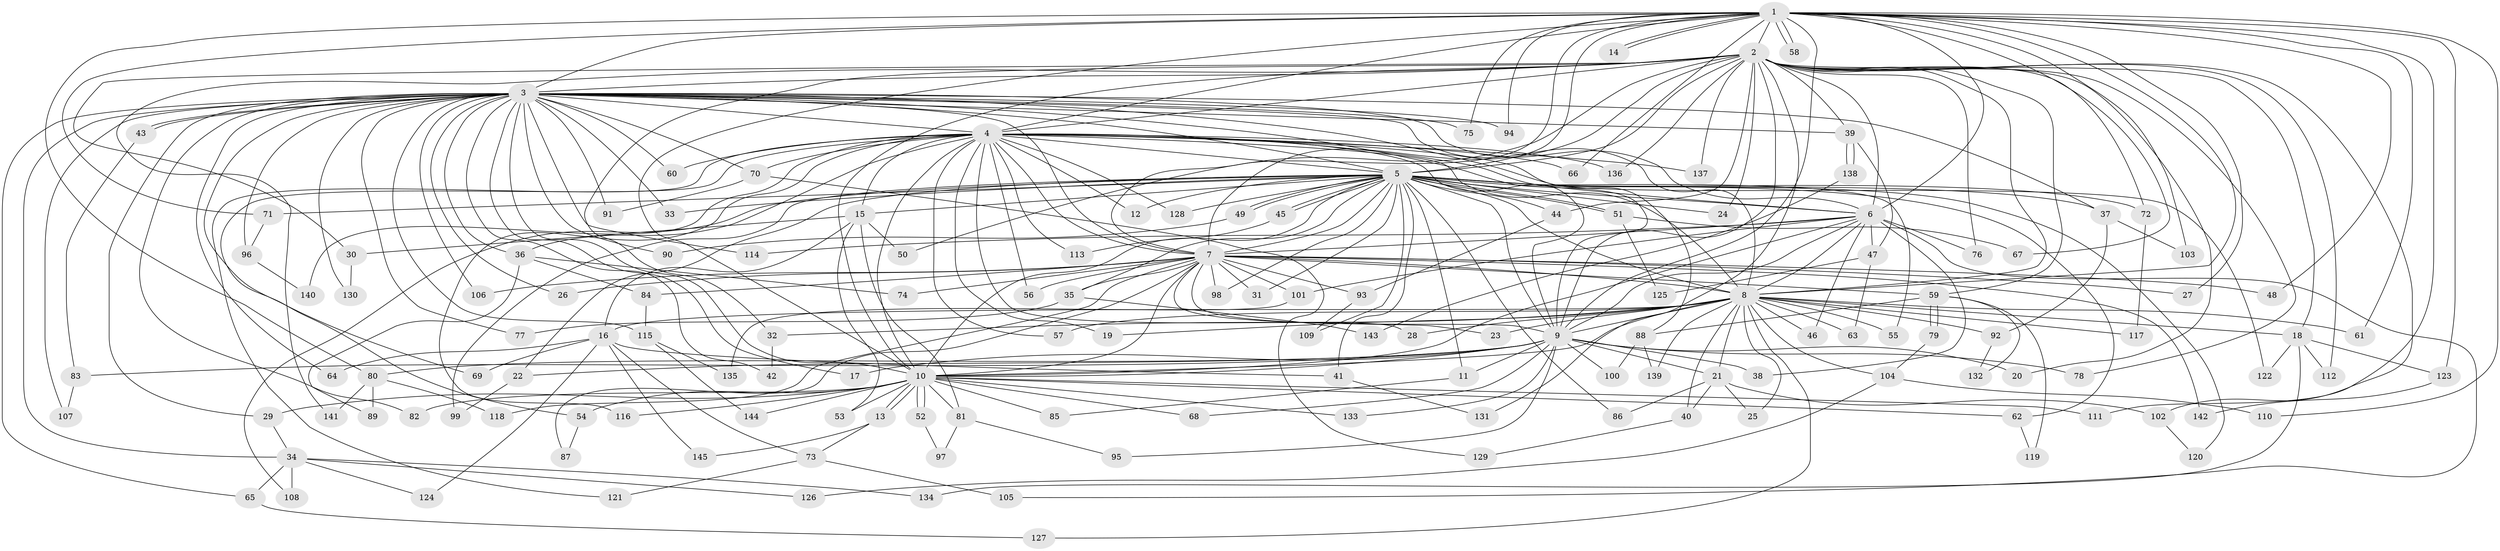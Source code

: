 // Generated by graph-tools (version 1.1) at 2025/01/03/09/25 03:01:33]
// undirected, 145 vertices, 315 edges
graph export_dot {
graph [start="1"]
  node [color=gray90,style=filled];
  1;
  2;
  3;
  4;
  5;
  6;
  7;
  8;
  9;
  10;
  11;
  12;
  13;
  14;
  15;
  16;
  17;
  18;
  19;
  20;
  21;
  22;
  23;
  24;
  25;
  26;
  27;
  28;
  29;
  30;
  31;
  32;
  33;
  34;
  35;
  36;
  37;
  38;
  39;
  40;
  41;
  42;
  43;
  44;
  45;
  46;
  47;
  48;
  49;
  50;
  51;
  52;
  53;
  54;
  55;
  56;
  57;
  58;
  59;
  60;
  61;
  62;
  63;
  64;
  65;
  66;
  67;
  68;
  69;
  70;
  71;
  72;
  73;
  74;
  75;
  76;
  77;
  78;
  79;
  80;
  81;
  82;
  83;
  84;
  85;
  86;
  87;
  88;
  89;
  90;
  91;
  92;
  93;
  94;
  95;
  96;
  97;
  98;
  99;
  100;
  101;
  102;
  103;
  104;
  105;
  106;
  107;
  108;
  109;
  110;
  111;
  112;
  113;
  114;
  115;
  116;
  117;
  118;
  119;
  120;
  121;
  122;
  123;
  124;
  125;
  126;
  127;
  128;
  129;
  130;
  131;
  132;
  133;
  134;
  135;
  136;
  137;
  138;
  139;
  140;
  141;
  142;
  143;
  144;
  145;
  1 -- 2;
  1 -- 3;
  1 -- 4;
  1 -- 5;
  1 -- 6;
  1 -- 7;
  1 -- 8;
  1 -- 9;
  1 -- 10;
  1 -- 14;
  1 -- 14;
  1 -- 27;
  1 -- 48;
  1 -- 58;
  1 -- 58;
  1 -- 61;
  1 -- 66;
  1 -- 67;
  1 -- 71;
  1 -- 75;
  1 -- 80;
  1 -- 94;
  1 -- 103;
  1 -- 110;
  1 -- 111;
  1 -- 123;
  2 -- 3;
  2 -- 4;
  2 -- 5;
  2 -- 6;
  2 -- 7;
  2 -- 8;
  2 -- 9;
  2 -- 10;
  2 -- 18;
  2 -- 20;
  2 -- 24;
  2 -- 30;
  2 -- 32;
  2 -- 39;
  2 -- 44;
  2 -- 50;
  2 -- 59;
  2 -- 72;
  2 -- 76;
  2 -- 78;
  2 -- 102;
  2 -- 112;
  2 -- 131;
  2 -- 136;
  2 -- 137;
  2 -- 141;
  3 -- 4;
  3 -- 5;
  3 -- 6;
  3 -- 7;
  3 -- 8;
  3 -- 9;
  3 -- 10;
  3 -- 17;
  3 -- 26;
  3 -- 29;
  3 -- 33;
  3 -- 34;
  3 -- 36;
  3 -- 37;
  3 -- 39;
  3 -- 42;
  3 -- 43;
  3 -- 43;
  3 -- 60;
  3 -- 64;
  3 -- 65;
  3 -- 69;
  3 -- 70;
  3 -- 75;
  3 -- 77;
  3 -- 82;
  3 -- 88;
  3 -- 90;
  3 -- 91;
  3 -- 94;
  3 -- 96;
  3 -- 106;
  3 -- 107;
  3 -- 114;
  3 -- 115;
  3 -- 130;
  4 -- 5;
  4 -- 6;
  4 -- 7;
  4 -- 8;
  4 -- 9;
  4 -- 10;
  4 -- 12;
  4 -- 15;
  4 -- 19;
  4 -- 28;
  4 -- 36;
  4 -- 54;
  4 -- 56;
  4 -- 57;
  4 -- 60;
  4 -- 66;
  4 -- 70;
  4 -- 113;
  4 -- 116;
  4 -- 121;
  4 -- 122;
  4 -- 128;
  4 -- 136;
  4 -- 137;
  4 -- 140;
  5 -- 6;
  5 -- 7;
  5 -- 8;
  5 -- 9;
  5 -- 10;
  5 -- 11;
  5 -- 12;
  5 -- 15;
  5 -- 22;
  5 -- 24;
  5 -- 31;
  5 -- 33;
  5 -- 35;
  5 -- 37;
  5 -- 41;
  5 -- 44;
  5 -- 45;
  5 -- 45;
  5 -- 49;
  5 -- 49;
  5 -- 51;
  5 -- 51;
  5 -- 55;
  5 -- 62;
  5 -- 71;
  5 -- 72;
  5 -- 86;
  5 -- 98;
  5 -- 99;
  5 -- 108;
  5 -- 109;
  5 -- 120;
  5 -- 128;
  6 -- 7;
  6 -- 8;
  6 -- 9;
  6 -- 10;
  6 -- 38;
  6 -- 46;
  6 -- 47;
  6 -- 76;
  6 -- 101;
  6 -- 105;
  6 -- 114;
  7 -- 8;
  7 -- 9;
  7 -- 10;
  7 -- 23;
  7 -- 26;
  7 -- 27;
  7 -- 31;
  7 -- 35;
  7 -- 48;
  7 -- 56;
  7 -- 59;
  7 -- 74;
  7 -- 84;
  7 -- 87;
  7 -- 93;
  7 -- 98;
  7 -- 101;
  7 -- 106;
  7 -- 118;
  7 -- 142;
  8 -- 9;
  8 -- 10;
  8 -- 16;
  8 -- 18;
  8 -- 19;
  8 -- 21;
  8 -- 23;
  8 -- 25;
  8 -- 28;
  8 -- 32;
  8 -- 40;
  8 -- 46;
  8 -- 55;
  8 -- 57;
  8 -- 61;
  8 -- 63;
  8 -- 92;
  8 -- 104;
  8 -- 117;
  8 -- 127;
  8 -- 139;
  9 -- 10;
  9 -- 11;
  9 -- 17;
  9 -- 20;
  9 -- 21;
  9 -- 22;
  9 -- 38;
  9 -- 68;
  9 -- 78;
  9 -- 80;
  9 -- 83;
  9 -- 95;
  9 -- 100;
  9 -- 133;
  10 -- 13;
  10 -- 13;
  10 -- 29;
  10 -- 52;
  10 -- 52;
  10 -- 53;
  10 -- 54;
  10 -- 62;
  10 -- 68;
  10 -- 81;
  10 -- 82;
  10 -- 85;
  10 -- 111;
  10 -- 116;
  10 -- 133;
  10 -- 144;
  11 -- 85;
  13 -- 73;
  13 -- 145;
  15 -- 16;
  15 -- 30;
  15 -- 50;
  15 -- 53;
  15 -- 81;
  16 -- 41;
  16 -- 64;
  16 -- 69;
  16 -- 73;
  16 -- 124;
  16 -- 145;
  18 -- 112;
  18 -- 122;
  18 -- 123;
  18 -- 134;
  21 -- 25;
  21 -- 40;
  21 -- 86;
  21 -- 102;
  22 -- 99;
  29 -- 34;
  30 -- 130;
  32 -- 42;
  34 -- 65;
  34 -- 108;
  34 -- 124;
  34 -- 126;
  34 -- 134;
  35 -- 77;
  35 -- 143;
  36 -- 74;
  36 -- 84;
  36 -- 89;
  37 -- 92;
  37 -- 103;
  39 -- 47;
  39 -- 138;
  39 -- 138;
  40 -- 129;
  41 -- 131;
  43 -- 83;
  44 -- 93;
  45 -- 113;
  47 -- 63;
  47 -- 125;
  49 -- 90;
  51 -- 67;
  51 -- 125;
  52 -- 97;
  54 -- 87;
  59 -- 79;
  59 -- 79;
  59 -- 88;
  59 -- 119;
  59 -- 132;
  62 -- 119;
  65 -- 127;
  70 -- 91;
  70 -- 129;
  71 -- 96;
  72 -- 117;
  73 -- 105;
  73 -- 121;
  79 -- 104;
  80 -- 89;
  80 -- 118;
  80 -- 141;
  81 -- 95;
  81 -- 97;
  83 -- 107;
  84 -- 115;
  88 -- 100;
  88 -- 139;
  92 -- 132;
  93 -- 109;
  96 -- 140;
  101 -- 135;
  102 -- 120;
  104 -- 110;
  104 -- 126;
  115 -- 135;
  115 -- 144;
  123 -- 142;
  138 -- 143;
}
